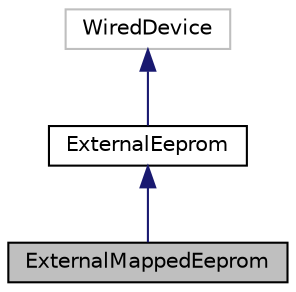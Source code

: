 digraph "ExternalMappedEeprom"
{
  edge [fontname="Helvetica",fontsize="10",labelfontname="Helvetica",labelfontsize="10"];
  node [fontname="Helvetica",fontsize="10",shape=record];
  Node1 [label="ExternalMappedEeprom",height=0.2,width=0.4,color="black", fillcolor="grey75", style="filled", fontcolor="black"];
  Node2 -> Node1 [dir="back",color="midnightblue",fontsize="10",style="solid",fontname="Helvetica"];
  Node2 [label="ExternalEeprom",height=0.2,width=0.4,color="black", fillcolor="white", style="filled",URL="$classExternalEeprom.html",tooltip="Arduino - External eeprom. "];
  Node3 -> Node2 [dir="back",color="midnightblue",fontsize="10",style="solid",fontname="Helvetica"];
  Node3 [label="WiredDevice",height=0.2,width=0.4,color="grey75", fillcolor="white", style="filled"];
}
